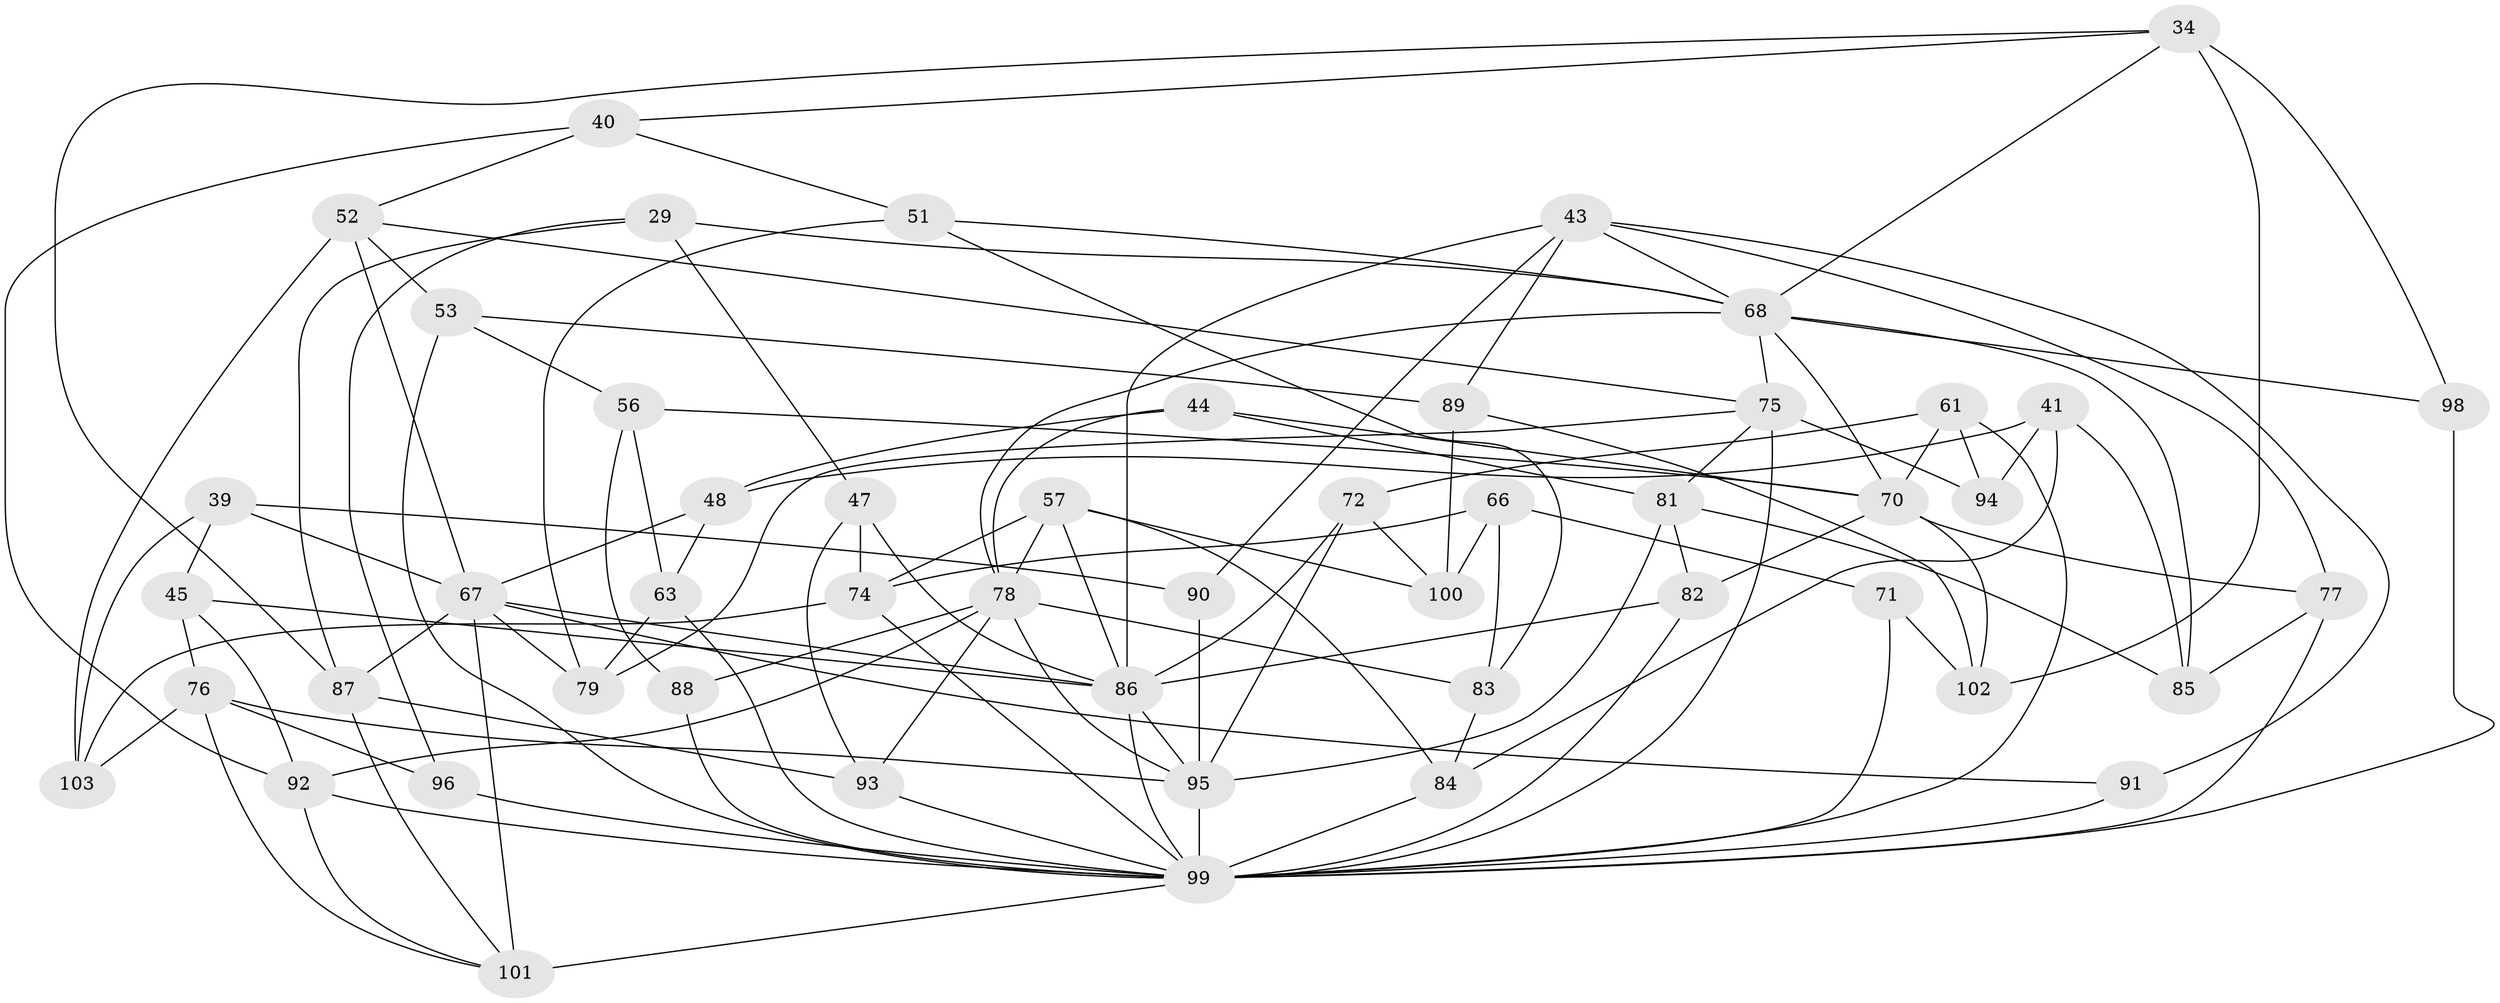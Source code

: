 // original degree distribution, {4: 1.0}
// Generated by graph-tools (version 1.1) at 2025/57/03/09/25 04:57:05]
// undirected, 51 vertices, 124 edges
graph export_dot {
graph [start="1"]
  node [color=gray90,style=filled];
  29;
  34 [super="+27"];
  39;
  40;
  41;
  43 [super="+9+13"];
  44;
  45;
  47;
  48;
  51;
  52 [super="+17"];
  53;
  56 [super="+36"];
  57 [super="+1"];
  61;
  63;
  66;
  67 [super="+6+32"];
  68 [super="+59"];
  70 [super="+35"];
  71;
  72;
  74 [super="+55"];
  75 [super="+31+49+38"];
  76 [super="+37"];
  77;
  78 [super="+46"];
  79;
  81 [super="+60"];
  82;
  83;
  84;
  85;
  86 [super="+2+50+22+62+20"];
  87 [super="+42"];
  88;
  89;
  90;
  91;
  92 [super="+64"];
  93 [super="+33"];
  94;
  95 [super="+28+25"];
  96;
  98;
  99 [super="+73+97+80"];
  100;
  101 [super="+12+30"];
  102;
  103 [super="+18"];
  29 -- 96;
  29 -- 87;
  29 -- 47;
  29 -- 68;
  34 -- 102;
  34 -- 98 [weight=2];
  34 -- 40;
  34 -- 87;
  34 -- 68;
  39 -- 45;
  39 -- 90;
  39 -- 67;
  39 -- 103;
  40 -- 52;
  40 -- 51;
  40 -- 92;
  41 -- 85;
  41 -- 48;
  41 -- 94;
  41 -- 84;
  43 -- 89;
  43 -- 90;
  43 -- 77;
  43 -- 86 [weight=2];
  43 -- 91;
  43 -- 68 [weight=2];
  44 -- 70;
  44 -- 81;
  44 -- 48;
  44 -- 78;
  45 -- 92;
  45 -- 86;
  45 -- 76;
  47 -- 74;
  47 -- 86;
  47 -- 93;
  48 -- 67;
  48 -- 63;
  51 -- 68;
  51 -- 79;
  51 -- 83;
  52 -- 75;
  52 -- 67;
  52 -- 53;
  52 -- 103 [weight=2];
  53 -- 89;
  53 -- 56;
  53 -- 99;
  56 -- 70 [weight=2];
  56 -- 88 [weight=2];
  56 -- 63;
  57 -- 100;
  57 -- 74 [weight=2];
  57 -- 84;
  57 -- 78;
  57 -- 86;
  61 -- 94;
  61 -- 72;
  61 -- 70;
  61 -- 99;
  63 -- 79;
  63 -- 99;
  66 -- 100;
  66 -- 83;
  66 -- 71;
  66 -- 74;
  67 -- 79;
  67 -- 101 [weight=3];
  67 -- 86 [weight=3];
  67 -- 91;
  67 -- 87;
  68 -- 75;
  68 -- 98;
  68 -- 70;
  68 -- 78;
  68 -- 85;
  70 -- 82;
  70 -- 102;
  70 -- 77;
  71 -- 102;
  71 -- 99 [weight=2];
  72 -- 95;
  72 -- 100;
  72 -- 86;
  74 -- 103;
  74 -- 99;
  75 -- 94 [weight=2];
  75 -- 79;
  75 -- 99 [weight=4];
  75 -- 81;
  76 -- 96;
  76 -- 103 [weight=2];
  76 -- 101;
  76 -- 95;
  77 -- 85;
  77 -- 99;
  78 -- 93;
  78 -- 88;
  78 -- 83;
  78 -- 92;
  78 -- 95;
  81 -- 82;
  81 -- 95 [weight=2];
  81 -- 85;
  82 -- 86;
  82 -- 99;
  83 -- 84;
  84 -- 99;
  86 -- 95;
  86 -- 99 [weight=3];
  87 -- 101;
  87 -- 93 [weight=2];
  88 -- 99;
  89 -- 102;
  89 -- 100;
  90 -- 95 [weight=2];
  91 -- 99 [weight=2];
  92 -- 99 [weight=2];
  92 -- 101;
  93 -- 99 [weight=2];
  95 -- 99 [weight=4];
  96 -- 99 [weight=2];
  98 -- 99;
  99 -- 101 [weight=2];
}
